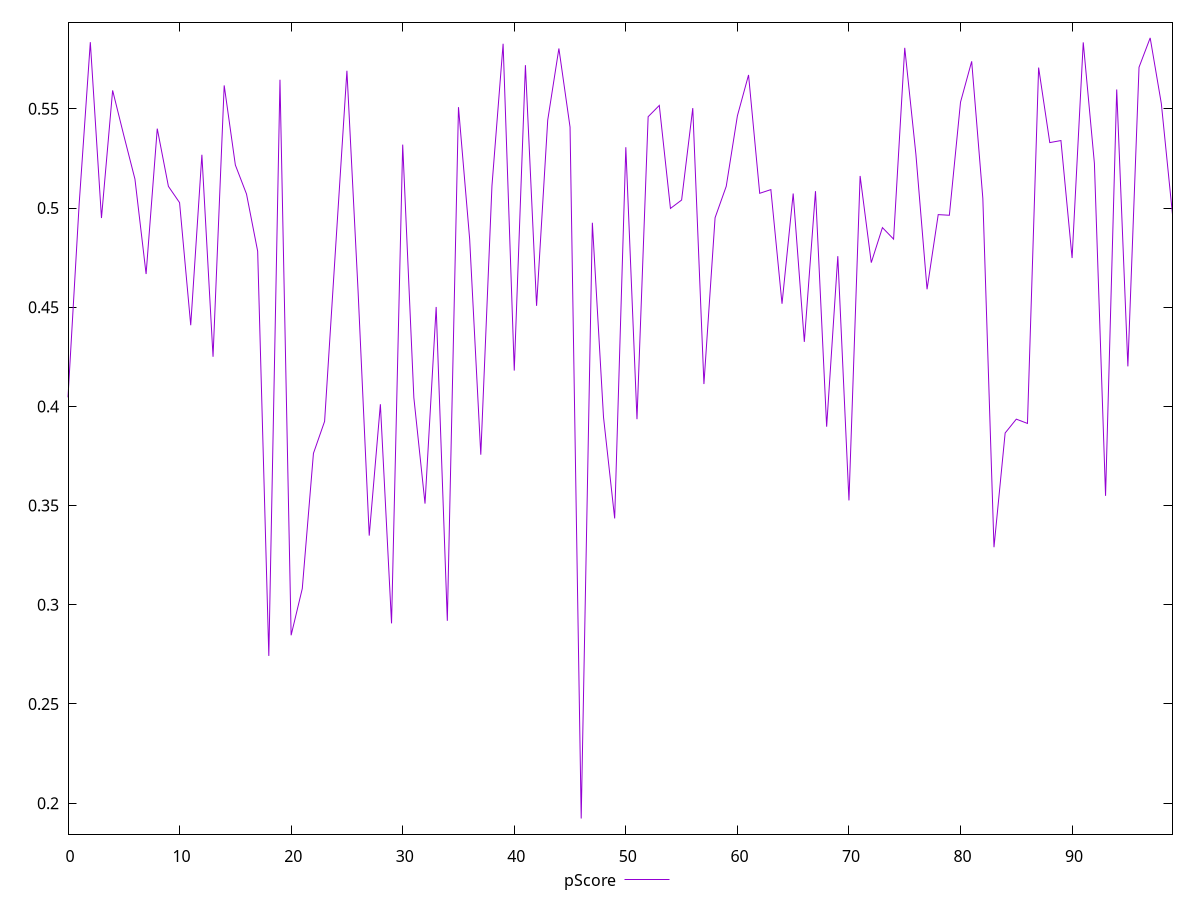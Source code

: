 reset

$pScore <<EOF
0 0.4045846749638957
1 0.5020194903965909
2 0.5836075861443248
3 0.4949728161865636
4 0.5593049828706409
5 0.5366357172266358
6 0.5145924610547079
7 0.46674810290445307
8 0.5400256072468537
9 0.5109357567620707
10 0.5027169218518556
11 0.4409227769148708
12 0.5268697358023071
13 0.42503223927842126
14 0.5618167100340359
15 0.5216886991719092
16 0.5070582024362041
17 0.47823696607741495
18 0.27424043868829595
19 0.5646600547500455
20 0.28464281793867247
21 0.30818146111007816
22 0.37635205317516474
23 0.39247593556215715
24 0.48115338492980914
25 0.5691931056013635
26 0.4581603726518118
27 0.334854359054486
28 0.4011034695279742
29 0.29064467601675
30 0.5319815595467831
31 0.4044241518189146
32 0.35101046849014467
33 0.4501497325727861
34 0.2919303152999232
35 0.5508460095174144
36 0.48444604510697437
37 0.375644400777177
38 0.5111688458565307
39 0.5828081240846905
40 0.41805776334011513
41 0.5720182512939044
42 0.45069307108544127
43 0.5443445174757741
44 0.5804374734068376
45 0.5407887534042148
46 0.1922662531603751
47 0.4925934253357709
48 0.3945476897322707
49 0.34354409137320524
50 0.5306504496973096
51 0.3935769642235191
52 0.5460336883486769
53 0.5517266523425397
54 0.4998073453049943
55 0.5040312114921923
56 0.5503686388773392
57 0.4112751910440157
58 0.4951165287705
59 0.5109478636601709
60 0.5464704551059286
61 0.5670860813160337
62 0.5074260585245735
63 0.5092870519911057
64 0.45174168260302155
65 0.5073285498401463
66 0.4325385372968462
67 0.508514411178396
68 0.38978549558892883
69 0.47575081321972706
70 0.3526161443966782
71 0.5161776676567649
72 0.4724862111851959
73 0.49012881736429603
74 0.4843363614582083
75 0.5807553878682976
76 0.5270916661599245
77 0.4590520104918862
78 0.4966824370843738
79 0.49636197272695487
80 0.5533606279675675
81 0.5739453778224957
82 0.5048525556786038
83 0.3290290820894583
84 0.3866048052140825
85 0.39357521850828325
86 0.39142822546641187
87 0.570803165973259
88 0.5329881428191581
89 0.534018297953532
90 0.47478622602054193
91 0.5835101025243936
92 0.5225476126670505
93 0.3549327654418363
94 0.5597648868432467
95 0.42018434084087286
96 0.5709685951595138
97 0.58575995267511
98 0.5526249561094871
99 0.496740674312062
EOF

set key outside below
set xrange [0:99]
set yrange [0.1843963791700804:0.5936298266654048]
set trange [0.1843963791700804:0.5936298266654048]
set terminal svg size 640, 500 enhanced background rgb 'white'
set output "report_00015_2021-02-09T16-11-33.973Z/interactive/samples/pages+cached+noadtech/pScore/values.svg"

plot $pScore title "pScore" with line

reset
